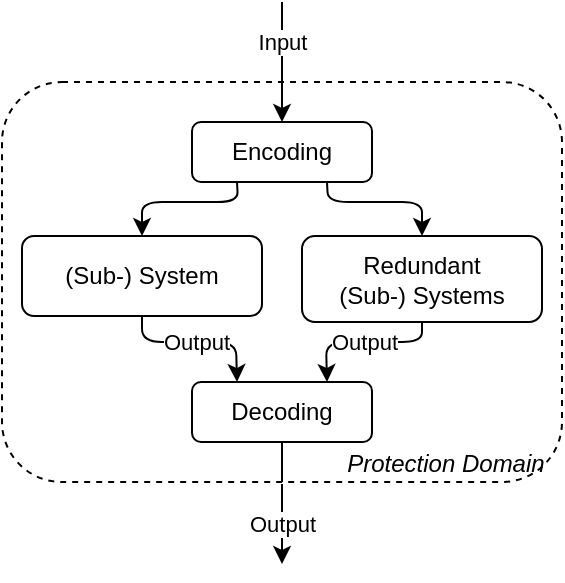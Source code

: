 <mxfile version="12.9.10" type="device"><diagram id="EqiCwNuv-qaUuaosBsh-" name="Page-1"><mxGraphModel dx="786" dy="442" grid="1" gridSize="10" guides="1" tooltips="1" connect="1" arrows="1" fold="1" page="1" pageScale="1" pageWidth="827" pageHeight="1169" math="0" shadow="0"><root><mxCell id="0"/><mxCell id="1" parent="0"/><mxCell id="aWIuD7GXIIAoF4q3SQuu-4" value="&lt;i&gt;Protection Domain &amp;nbsp;&lt;/i&gt;" style="rounded=1;whiteSpace=wrap;html=1;dashed=1;align=right;verticalAlign=bottom;" parent="1" vertex="1"><mxGeometry x="220" y="120" width="280" height="200" as="geometry"/></mxCell><mxCell id="aWIuD7GXIIAoF4q3SQuu-1" value="(Sub-) System" style="rounded=1;whiteSpace=wrap;html=1;" parent="1" vertex="1"><mxGeometry x="230" y="197" width="120" height="40" as="geometry"/></mxCell><mxCell id="aWIuD7GXIIAoF4q3SQuu-2" value="Redundant&lt;br&gt;(Sub-) Systems" style="rounded=1;whiteSpace=wrap;html=1;" parent="1" vertex="1"><mxGeometry x="370" y="197" width="120" height="43" as="geometry"/></mxCell><mxCell id="aWIuD7GXIIAoF4q3SQuu-5" value="Decoding" style="rounded=1;whiteSpace=wrap;html=1;" parent="1" vertex="1"><mxGeometry x="315" y="270" width="90" height="30" as="geometry"/></mxCell><mxCell id="aWIuD7GXIIAoF4q3SQuu-8" value="Output" style="endArrow=classic;html=1;entryX=0.25;entryY=0;entryDx=0;entryDy=0;exitX=0.5;exitY=1;exitDx=0;exitDy=0;" parent="1" source="aWIuD7GXIIAoF4q3SQuu-1" target="aWIuD7GXIIAoF4q3SQuu-5" edge="1"><mxGeometry width="50" height="50" relative="1" as="geometry"><mxPoint x="369" y="280" as="sourcePoint"/><mxPoint x="335.5" y="270" as="targetPoint"/><Array as="points"><mxPoint x="290" y="250"/><mxPoint x="337" y="250"/></Array></mxGeometry></mxCell><mxCell id="aWIuD7GXIIAoF4q3SQuu-10" value="Output" style="endArrow=classic;html=1;entryX=0.75;entryY=0;entryDx=0;entryDy=0;exitX=0.5;exitY=1;exitDx=0;exitDy=0;" parent="1" source="aWIuD7GXIIAoF4q3SQuu-2" target="aWIuD7GXIIAoF4q3SQuu-5" edge="1"><mxGeometry width="50" height="50" relative="1" as="geometry"><mxPoint x="369" y="280" as="sourcePoint"/><mxPoint x="380.5" y="270" as="targetPoint"/><Array as="points"><mxPoint x="430" y="250"/><mxPoint x="382" y="250"/></Array></mxGeometry></mxCell><mxCell id="aWIuD7GXIIAoF4q3SQuu-14" value="" style="endArrow=classic;html=1;entryX=0.5;entryY=0;entryDx=0;entryDy=0;exitX=0.25;exitY=1;exitDx=0;exitDy=0;" parent="1" source="XkmAXXAcH90EbcBDexe--1" target="aWIuD7GXIIAoF4q3SQuu-1" edge="1"><mxGeometry width="50" height="50" relative="1" as="geometry"><mxPoint x="360" y="70" as="sourcePoint"/><mxPoint x="419" y="230" as="targetPoint"/><Array as="points"><mxPoint x="338" y="180"/><mxPoint x="290" y="180"/></Array></mxGeometry></mxCell><mxCell id="aWIuD7GXIIAoF4q3SQuu-15" value="" style="endArrow=classic;html=1;entryX=0.5;entryY=0;entryDx=0;entryDy=0;exitX=0.75;exitY=1;exitDx=0;exitDy=0;" parent="1" source="XkmAXXAcH90EbcBDexe--1" target="aWIuD7GXIIAoF4q3SQuu-2" edge="1"><mxGeometry width="50" height="50" relative="1" as="geometry"><mxPoint x="432" y="140" as="sourcePoint"/><mxPoint x="419" y="230" as="targetPoint"/><Array as="points"><mxPoint x="383" y="180"/><mxPoint x="430" y="180"/></Array></mxGeometry></mxCell><mxCell id="aWIuD7GXIIAoF4q3SQuu-16" value="" style="endArrow=none;html=1;exitX=0.5;exitY=1;exitDx=0;exitDy=0;endFill=0;entryX=0.5;entryY=1;entryDx=0;entryDy=0;" parent="1" source="aWIuD7GXIIAoF4q3SQuu-5" target="aWIuD7GXIIAoF4q3SQuu-4" edge="1"><mxGeometry width="50" height="50" relative="1" as="geometry"><mxPoint x="370" y="290" as="sourcePoint"/><mxPoint x="400" y="350" as="targetPoint"/></mxGeometry></mxCell><mxCell id="aWIuD7GXIIAoF4q3SQuu-17" value="Input" style="endArrow=none;html=1;endFill=0;" parent="1" edge="1"><mxGeometry width="50" height="50" relative="1" as="geometry"><mxPoint x="360" y="80" as="sourcePoint"/><mxPoint x="360" y="120" as="targetPoint"/></mxGeometry></mxCell><mxCell id="aWIuD7GXIIAoF4q3SQuu-20" value="Output" style="endArrow=classic;html=1;exitX=0.5;exitY=1;exitDx=0;exitDy=0;" parent="1" edge="1"><mxGeometry width="50" height="50" relative="1" as="geometry"><mxPoint x="360" y="321" as="sourcePoint"/><mxPoint x="360" y="361" as="targetPoint"/></mxGeometry></mxCell><mxCell id="XkmAXXAcH90EbcBDexe--1" value="Encoding" style="rounded=1;whiteSpace=wrap;html=1;" vertex="1" parent="1"><mxGeometry x="315" y="140" width="90" height="30" as="geometry"/></mxCell><mxCell id="XkmAXXAcH90EbcBDexe--2" value="" style="endArrow=none;html=1;exitX=0.5;exitY=0;exitDx=0;exitDy=0;endFill=0;entryX=0.5;entryY=0;entryDx=0;entryDy=0;startArrow=classic;startFill=1;" edge="1" parent="1" source="XkmAXXAcH90EbcBDexe--1" target="aWIuD7GXIIAoF4q3SQuu-4"><mxGeometry width="50" height="50" relative="1" as="geometry"><mxPoint x="370" y="310" as="sourcePoint"/><mxPoint x="380" y="90" as="targetPoint"/></mxGeometry></mxCell></root></mxGraphModel></diagram></mxfile>